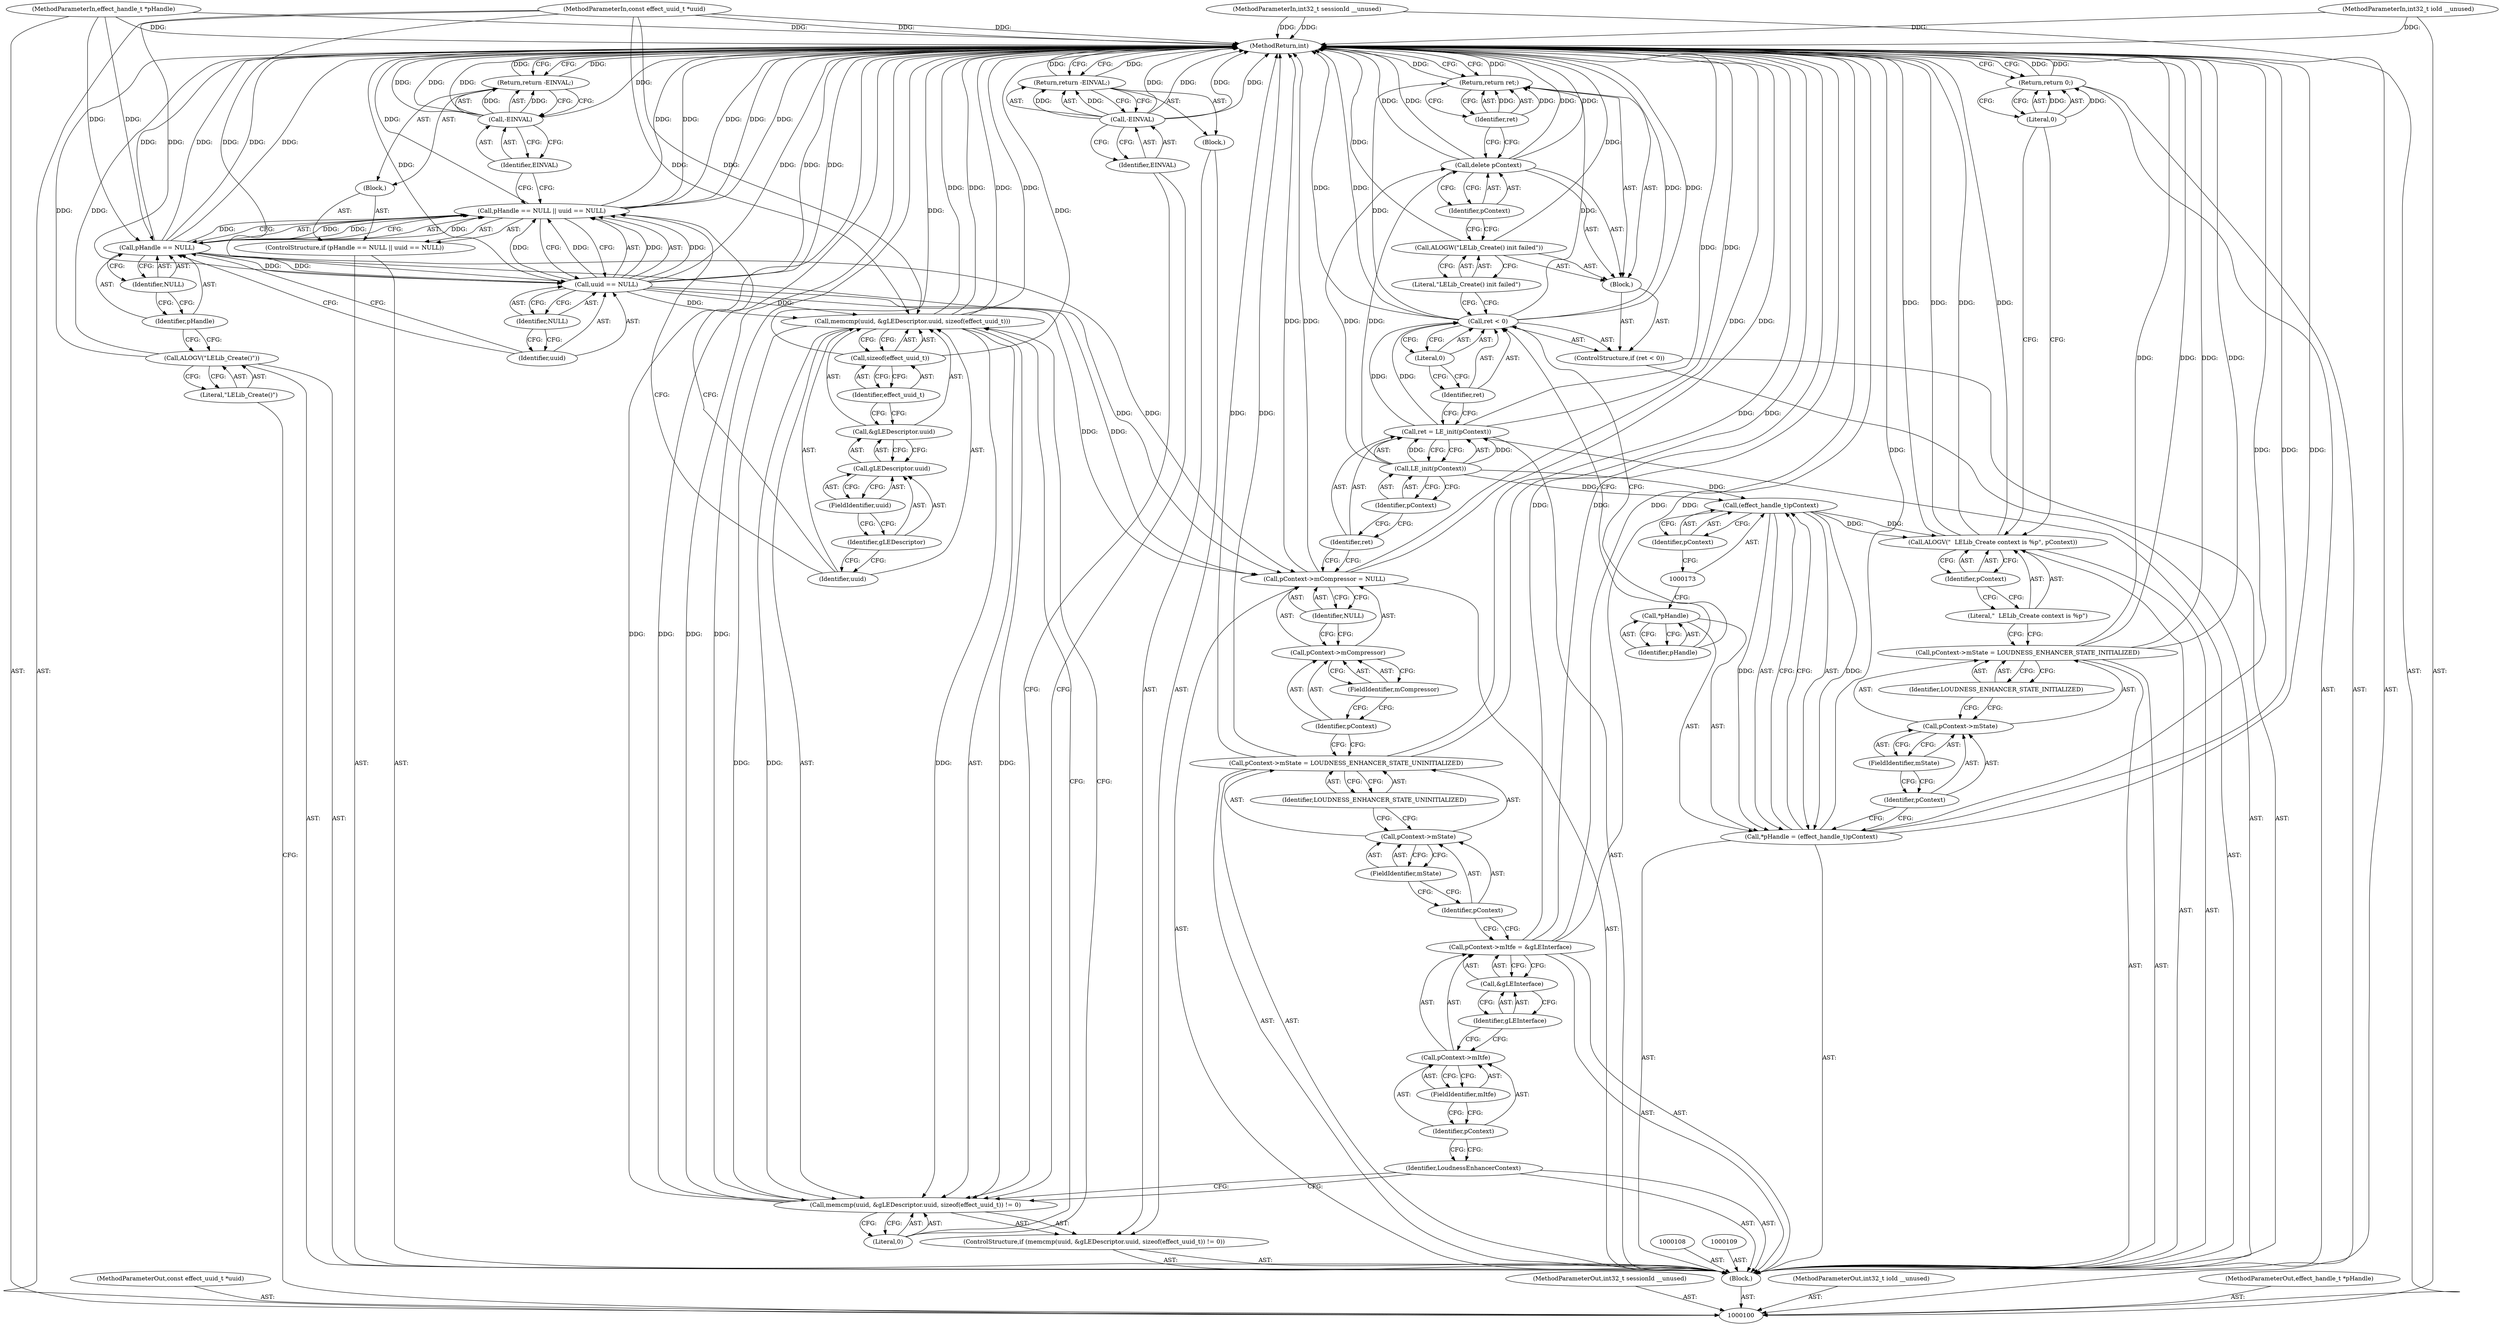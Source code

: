 digraph "0_Android_aeea52da00d210587fb3ed895de3d5f2e0264c88_2" {
"1000185" [label="(MethodReturn,int)"];
"1000101" [label="(MethodParameterIn,const effect_uuid_t *uuid)"];
"1000274" [label="(MethodParameterOut,const effect_uuid_t *uuid)"];
"1000119" [label="(Return,return -EINVAL;)"];
"1000120" [label="(Call,-EINVAL)"];
"1000121" [label="(Identifier,EINVAL)"];
"1000122" [label="(ControlStructure,if (memcmp(uuid, &gLEDescriptor.uuid, sizeof(effect_uuid_t)) != 0))"];
"1000125" [label="(Identifier,uuid)"];
"1000126" [label="(Call,&gLEDescriptor.uuid)"];
"1000127" [label="(Call,gLEDescriptor.uuid)"];
"1000128" [label="(Identifier,gLEDescriptor)"];
"1000129" [label="(FieldIdentifier,uuid)"];
"1000130" [label="(Call,sizeof(effect_uuid_t))"];
"1000131" [label="(Identifier,effect_uuid_t)"];
"1000123" [label="(Call,memcmp(uuid, &gLEDescriptor.uuid, sizeof(effect_uuid_t)) != 0)"];
"1000124" [label="(Call,memcmp(uuid, &gLEDescriptor.uuid, sizeof(effect_uuid_t)))"];
"1000132" [label="(Literal,0)"];
"1000133" [label="(Block,)"];
"1000134" [label="(Return,return -EINVAL;)"];
"1000135" [label="(Call,-EINVAL)"];
"1000136" [label="(Identifier,EINVAL)"];
"1000137" [label="(Identifier,LoudnessEnhancerContext)"];
"1000141" [label="(FieldIdentifier,mItfe)"];
"1000142" [label="(Call,&gLEInterface)"];
"1000143" [label="(Identifier,gLEInterface)"];
"1000138" [label="(Call,pContext->mItfe = &gLEInterface)"];
"1000139" [label="(Call,pContext->mItfe)"];
"1000140" [label="(Identifier,pContext)"];
"1000102" [label="(MethodParameterIn,int32_t sessionId __unused)"];
"1000275" [label="(MethodParameterOut,int32_t sessionId __unused)"];
"1000147" [label="(FieldIdentifier,mState)"];
"1000148" [label="(Identifier,LOUDNESS_ENHANCER_STATE_UNINITIALIZED)"];
"1000144" [label="(Call,pContext->mState = LOUDNESS_ENHANCER_STATE_UNINITIALIZED)"];
"1000145" [label="(Call,pContext->mState)"];
"1000146" [label="(Identifier,pContext)"];
"1000152" [label="(FieldIdentifier,mCompressor)"];
"1000153" [label="(Identifier,NULL)"];
"1000149" [label="(Call,pContext->mCompressor = NULL)"];
"1000150" [label="(Call,pContext->mCompressor)"];
"1000151" [label="(Identifier,pContext)"];
"1000156" [label="(Call,LE_init(pContext))"];
"1000157" [label="(Identifier,pContext)"];
"1000154" [label="(Call,ret = LE_init(pContext))"];
"1000155" [label="(Identifier,ret)"];
"1000158" [label="(ControlStructure,if (ret < 0))"];
"1000161" [label="(Literal,0)"];
"1000162" [label="(Block,)"];
"1000159" [label="(Call,ret < 0)"];
"1000160" [label="(Identifier,ret)"];
"1000164" [label="(Literal,\"LELib_Create() init failed\")"];
"1000163" [label="(Call,ALOGW(\"LELib_Create() init failed\"))"];
"1000165" [label="(Call,delete pContext)"];
"1000166" [label="(Identifier,pContext)"];
"1000167" [label="(Return,return ret;)"];
"1000168" [label="(Identifier,ret)"];
"1000103" [label="(MethodParameterIn,int32_t ioId __unused)"];
"1000276" [label="(MethodParameterOut,int32_t ioId __unused)"];
"1000169" [label="(Call,*pHandle = (effect_handle_t)pContext)"];
"1000170" [label="(Call,*pHandle)"];
"1000172" [label="(Call,(effect_handle_t)pContext)"];
"1000171" [label="(Identifier,pHandle)"];
"1000174" [label="(Identifier,pContext)"];
"1000178" [label="(FieldIdentifier,mState)"];
"1000179" [label="(Identifier,LOUDNESS_ENHANCER_STATE_INITIALIZED)"];
"1000175" [label="(Call,pContext->mState = LOUDNESS_ENHANCER_STATE_INITIALIZED)"];
"1000176" [label="(Call,pContext->mState)"];
"1000177" [label="(Identifier,pContext)"];
"1000181" [label="(Literal,\"  LELib_Create context is %p\")"];
"1000180" [label="(Call,ALOGV(\"  LELib_Create context is %p\", pContext))"];
"1000182" [label="(Identifier,pContext)"];
"1000183" [label="(Return,return 0;)"];
"1000184" [label="(Literal,0)"];
"1000104" [label="(MethodParameterIn,effect_handle_t *pHandle)"];
"1000277" [label="(MethodParameterOut,effect_handle_t *pHandle)"];
"1000105" [label="(Block,)"];
"1000107" [label="(Literal,\"LELib_Create()\")"];
"1000106" [label="(Call,ALOGV(\"LELib_Create()\"))"];
"1000110" [label="(ControlStructure,if (pHandle == NULL || uuid == NULL))"];
"1000114" [label="(Identifier,NULL)"];
"1000115" [label="(Call,uuid == NULL)"];
"1000116" [label="(Identifier,uuid)"];
"1000117" [label="(Identifier,NULL)"];
"1000118" [label="(Block,)"];
"1000111" [label="(Call,pHandle == NULL || uuid == NULL)"];
"1000112" [label="(Call,pHandle == NULL)"];
"1000113" [label="(Identifier,pHandle)"];
"1000185" -> "1000100"  [label="AST: "];
"1000185" -> "1000119"  [label="CFG: "];
"1000185" -> "1000134"  [label="CFG: "];
"1000185" -> "1000167"  [label="CFG: "];
"1000185" -> "1000183"  [label="CFG: "];
"1000134" -> "1000185"  [label="DDG: "];
"1000119" -> "1000185"  [label="DDG: "];
"1000183" -> "1000185"  [label="DDG: "];
"1000124" -> "1000185"  [label="DDG: "];
"1000124" -> "1000185"  [label="DDG: "];
"1000165" -> "1000185"  [label="DDG: "];
"1000165" -> "1000185"  [label="DDG: "];
"1000149" -> "1000185"  [label="DDG: "];
"1000149" -> "1000185"  [label="DDG: "];
"1000163" -> "1000185"  [label="DDG: "];
"1000180" -> "1000185"  [label="DDG: "];
"1000180" -> "1000185"  [label="DDG: "];
"1000159" -> "1000185"  [label="DDG: "];
"1000159" -> "1000185"  [label="DDG: "];
"1000115" -> "1000185"  [label="DDG: "];
"1000115" -> "1000185"  [label="DDG: "];
"1000169" -> "1000185"  [label="DDG: "];
"1000169" -> "1000185"  [label="DDG: "];
"1000138" -> "1000185"  [label="DDG: "];
"1000138" -> "1000185"  [label="DDG: "];
"1000175" -> "1000185"  [label="DDG: "];
"1000175" -> "1000185"  [label="DDG: "];
"1000104" -> "1000185"  [label="DDG: "];
"1000112" -> "1000185"  [label="DDG: "];
"1000112" -> "1000185"  [label="DDG: "];
"1000123" -> "1000185"  [label="DDG: "];
"1000123" -> "1000185"  [label="DDG: "];
"1000103" -> "1000185"  [label="DDG: "];
"1000111" -> "1000185"  [label="DDG: "];
"1000111" -> "1000185"  [label="DDG: "];
"1000111" -> "1000185"  [label="DDG: "];
"1000120" -> "1000185"  [label="DDG: "];
"1000120" -> "1000185"  [label="DDG: "];
"1000144" -> "1000185"  [label="DDG: "];
"1000144" -> "1000185"  [label="DDG: "];
"1000102" -> "1000185"  [label="DDG: "];
"1000135" -> "1000185"  [label="DDG: "];
"1000135" -> "1000185"  [label="DDG: "];
"1000101" -> "1000185"  [label="DDG: "];
"1000154" -> "1000185"  [label="DDG: "];
"1000106" -> "1000185"  [label="DDG: "];
"1000130" -> "1000185"  [label="DDG: "];
"1000167" -> "1000185"  [label="DDG: "];
"1000101" -> "1000100"  [label="AST: "];
"1000101" -> "1000185"  [label="DDG: "];
"1000101" -> "1000115"  [label="DDG: "];
"1000101" -> "1000124"  [label="DDG: "];
"1000274" -> "1000100"  [label="AST: "];
"1000119" -> "1000118"  [label="AST: "];
"1000119" -> "1000120"  [label="CFG: "];
"1000120" -> "1000119"  [label="AST: "];
"1000185" -> "1000119"  [label="CFG: "];
"1000119" -> "1000185"  [label="DDG: "];
"1000120" -> "1000119"  [label="DDG: "];
"1000120" -> "1000119"  [label="AST: "];
"1000120" -> "1000121"  [label="CFG: "];
"1000121" -> "1000120"  [label="AST: "];
"1000119" -> "1000120"  [label="CFG: "];
"1000120" -> "1000185"  [label="DDG: "];
"1000120" -> "1000185"  [label="DDG: "];
"1000120" -> "1000119"  [label="DDG: "];
"1000121" -> "1000120"  [label="AST: "];
"1000121" -> "1000111"  [label="CFG: "];
"1000120" -> "1000121"  [label="CFG: "];
"1000122" -> "1000105"  [label="AST: "];
"1000123" -> "1000122"  [label="AST: "];
"1000133" -> "1000122"  [label="AST: "];
"1000125" -> "1000124"  [label="AST: "];
"1000125" -> "1000111"  [label="CFG: "];
"1000128" -> "1000125"  [label="CFG: "];
"1000126" -> "1000124"  [label="AST: "];
"1000126" -> "1000127"  [label="CFG: "];
"1000127" -> "1000126"  [label="AST: "];
"1000131" -> "1000126"  [label="CFG: "];
"1000127" -> "1000126"  [label="AST: "];
"1000127" -> "1000129"  [label="CFG: "];
"1000128" -> "1000127"  [label="AST: "];
"1000129" -> "1000127"  [label="AST: "];
"1000126" -> "1000127"  [label="CFG: "];
"1000128" -> "1000127"  [label="AST: "];
"1000128" -> "1000125"  [label="CFG: "];
"1000129" -> "1000128"  [label="CFG: "];
"1000129" -> "1000127"  [label="AST: "];
"1000129" -> "1000128"  [label="CFG: "];
"1000127" -> "1000129"  [label="CFG: "];
"1000130" -> "1000124"  [label="AST: "];
"1000130" -> "1000131"  [label="CFG: "];
"1000131" -> "1000130"  [label="AST: "];
"1000124" -> "1000130"  [label="CFG: "];
"1000130" -> "1000185"  [label="DDG: "];
"1000131" -> "1000130"  [label="AST: "];
"1000131" -> "1000126"  [label="CFG: "];
"1000130" -> "1000131"  [label="CFG: "];
"1000123" -> "1000122"  [label="AST: "];
"1000123" -> "1000132"  [label="CFG: "];
"1000124" -> "1000123"  [label="AST: "];
"1000132" -> "1000123"  [label="AST: "];
"1000136" -> "1000123"  [label="CFG: "];
"1000137" -> "1000123"  [label="CFG: "];
"1000123" -> "1000185"  [label="DDG: "];
"1000123" -> "1000185"  [label="DDG: "];
"1000124" -> "1000123"  [label="DDG: "];
"1000124" -> "1000123"  [label="DDG: "];
"1000124" -> "1000123"  [label="AST: "];
"1000124" -> "1000130"  [label="CFG: "];
"1000125" -> "1000124"  [label="AST: "];
"1000126" -> "1000124"  [label="AST: "];
"1000130" -> "1000124"  [label="AST: "];
"1000132" -> "1000124"  [label="CFG: "];
"1000124" -> "1000185"  [label="DDG: "];
"1000124" -> "1000185"  [label="DDG: "];
"1000124" -> "1000123"  [label="DDG: "];
"1000124" -> "1000123"  [label="DDG: "];
"1000115" -> "1000124"  [label="DDG: "];
"1000101" -> "1000124"  [label="DDG: "];
"1000132" -> "1000123"  [label="AST: "];
"1000132" -> "1000124"  [label="CFG: "];
"1000123" -> "1000132"  [label="CFG: "];
"1000133" -> "1000122"  [label="AST: "];
"1000134" -> "1000133"  [label="AST: "];
"1000134" -> "1000133"  [label="AST: "];
"1000134" -> "1000135"  [label="CFG: "];
"1000135" -> "1000134"  [label="AST: "];
"1000185" -> "1000134"  [label="CFG: "];
"1000134" -> "1000185"  [label="DDG: "];
"1000135" -> "1000134"  [label="DDG: "];
"1000135" -> "1000134"  [label="AST: "];
"1000135" -> "1000136"  [label="CFG: "];
"1000136" -> "1000135"  [label="AST: "];
"1000134" -> "1000135"  [label="CFG: "];
"1000135" -> "1000185"  [label="DDG: "];
"1000135" -> "1000185"  [label="DDG: "];
"1000135" -> "1000134"  [label="DDG: "];
"1000136" -> "1000135"  [label="AST: "];
"1000136" -> "1000123"  [label="CFG: "];
"1000135" -> "1000136"  [label="CFG: "];
"1000137" -> "1000105"  [label="AST: "];
"1000137" -> "1000123"  [label="CFG: "];
"1000140" -> "1000137"  [label="CFG: "];
"1000141" -> "1000139"  [label="AST: "];
"1000141" -> "1000140"  [label="CFG: "];
"1000139" -> "1000141"  [label="CFG: "];
"1000142" -> "1000138"  [label="AST: "];
"1000142" -> "1000143"  [label="CFG: "];
"1000143" -> "1000142"  [label="AST: "];
"1000138" -> "1000142"  [label="CFG: "];
"1000143" -> "1000142"  [label="AST: "];
"1000143" -> "1000139"  [label="CFG: "];
"1000142" -> "1000143"  [label="CFG: "];
"1000138" -> "1000105"  [label="AST: "];
"1000138" -> "1000142"  [label="CFG: "];
"1000139" -> "1000138"  [label="AST: "];
"1000142" -> "1000138"  [label="AST: "];
"1000146" -> "1000138"  [label="CFG: "];
"1000138" -> "1000185"  [label="DDG: "];
"1000138" -> "1000185"  [label="DDG: "];
"1000139" -> "1000138"  [label="AST: "];
"1000139" -> "1000141"  [label="CFG: "];
"1000140" -> "1000139"  [label="AST: "];
"1000141" -> "1000139"  [label="AST: "];
"1000143" -> "1000139"  [label="CFG: "];
"1000140" -> "1000139"  [label="AST: "];
"1000140" -> "1000137"  [label="CFG: "];
"1000141" -> "1000140"  [label="CFG: "];
"1000102" -> "1000100"  [label="AST: "];
"1000102" -> "1000185"  [label="DDG: "];
"1000275" -> "1000100"  [label="AST: "];
"1000147" -> "1000145"  [label="AST: "];
"1000147" -> "1000146"  [label="CFG: "];
"1000145" -> "1000147"  [label="CFG: "];
"1000148" -> "1000144"  [label="AST: "];
"1000148" -> "1000145"  [label="CFG: "];
"1000144" -> "1000148"  [label="CFG: "];
"1000144" -> "1000105"  [label="AST: "];
"1000144" -> "1000148"  [label="CFG: "];
"1000145" -> "1000144"  [label="AST: "];
"1000148" -> "1000144"  [label="AST: "];
"1000151" -> "1000144"  [label="CFG: "];
"1000144" -> "1000185"  [label="DDG: "];
"1000144" -> "1000185"  [label="DDG: "];
"1000145" -> "1000144"  [label="AST: "];
"1000145" -> "1000147"  [label="CFG: "];
"1000146" -> "1000145"  [label="AST: "];
"1000147" -> "1000145"  [label="AST: "];
"1000148" -> "1000145"  [label="CFG: "];
"1000146" -> "1000145"  [label="AST: "];
"1000146" -> "1000138"  [label="CFG: "];
"1000147" -> "1000146"  [label="CFG: "];
"1000152" -> "1000150"  [label="AST: "];
"1000152" -> "1000151"  [label="CFG: "];
"1000150" -> "1000152"  [label="CFG: "];
"1000153" -> "1000149"  [label="AST: "];
"1000153" -> "1000150"  [label="CFG: "];
"1000149" -> "1000153"  [label="CFG: "];
"1000149" -> "1000105"  [label="AST: "];
"1000149" -> "1000153"  [label="CFG: "];
"1000150" -> "1000149"  [label="AST: "];
"1000153" -> "1000149"  [label="AST: "];
"1000155" -> "1000149"  [label="CFG: "];
"1000149" -> "1000185"  [label="DDG: "];
"1000149" -> "1000185"  [label="DDG: "];
"1000115" -> "1000149"  [label="DDG: "];
"1000112" -> "1000149"  [label="DDG: "];
"1000150" -> "1000149"  [label="AST: "];
"1000150" -> "1000152"  [label="CFG: "];
"1000151" -> "1000150"  [label="AST: "];
"1000152" -> "1000150"  [label="AST: "];
"1000153" -> "1000150"  [label="CFG: "];
"1000151" -> "1000150"  [label="AST: "];
"1000151" -> "1000144"  [label="CFG: "];
"1000152" -> "1000151"  [label="CFG: "];
"1000156" -> "1000154"  [label="AST: "];
"1000156" -> "1000157"  [label="CFG: "];
"1000157" -> "1000156"  [label="AST: "];
"1000154" -> "1000156"  [label="CFG: "];
"1000156" -> "1000154"  [label="DDG: "];
"1000156" -> "1000165"  [label="DDG: "];
"1000156" -> "1000172"  [label="DDG: "];
"1000157" -> "1000156"  [label="AST: "];
"1000157" -> "1000155"  [label="CFG: "];
"1000156" -> "1000157"  [label="CFG: "];
"1000154" -> "1000105"  [label="AST: "];
"1000154" -> "1000156"  [label="CFG: "];
"1000155" -> "1000154"  [label="AST: "];
"1000156" -> "1000154"  [label="AST: "];
"1000160" -> "1000154"  [label="CFG: "];
"1000154" -> "1000185"  [label="DDG: "];
"1000156" -> "1000154"  [label="DDG: "];
"1000154" -> "1000159"  [label="DDG: "];
"1000155" -> "1000154"  [label="AST: "];
"1000155" -> "1000149"  [label="CFG: "];
"1000157" -> "1000155"  [label="CFG: "];
"1000158" -> "1000105"  [label="AST: "];
"1000159" -> "1000158"  [label="AST: "];
"1000162" -> "1000158"  [label="AST: "];
"1000161" -> "1000159"  [label="AST: "];
"1000161" -> "1000160"  [label="CFG: "];
"1000159" -> "1000161"  [label="CFG: "];
"1000162" -> "1000158"  [label="AST: "];
"1000163" -> "1000162"  [label="AST: "];
"1000165" -> "1000162"  [label="AST: "];
"1000167" -> "1000162"  [label="AST: "];
"1000159" -> "1000158"  [label="AST: "];
"1000159" -> "1000161"  [label="CFG: "];
"1000160" -> "1000159"  [label="AST: "];
"1000161" -> "1000159"  [label="AST: "];
"1000164" -> "1000159"  [label="CFG: "];
"1000171" -> "1000159"  [label="CFG: "];
"1000159" -> "1000185"  [label="DDG: "];
"1000159" -> "1000185"  [label="DDG: "];
"1000154" -> "1000159"  [label="DDG: "];
"1000159" -> "1000167"  [label="DDG: "];
"1000160" -> "1000159"  [label="AST: "];
"1000160" -> "1000154"  [label="CFG: "];
"1000161" -> "1000160"  [label="CFG: "];
"1000164" -> "1000163"  [label="AST: "];
"1000164" -> "1000159"  [label="CFG: "];
"1000163" -> "1000164"  [label="CFG: "];
"1000163" -> "1000162"  [label="AST: "];
"1000163" -> "1000164"  [label="CFG: "];
"1000164" -> "1000163"  [label="AST: "];
"1000166" -> "1000163"  [label="CFG: "];
"1000163" -> "1000185"  [label="DDG: "];
"1000165" -> "1000162"  [label="AST: "];
"1000165" -> "1000166"  [label="CFG: "];
"1000166" -> "1000165"  [label="AST: "];
"1000168" -> "1000165"  [label="CFG: "];
"1000165" -> "1000185"  [label="DDG: "];
"1000165" -> "1000185"  [label="DDG: "];
"1000156" -> "1000165"  [label="DDG: "];
"1000166" -> "1000165"  [label="AST: "];
"1000166" -> "1000163"  [label="CFG: "];
"1000165" -> "1000166"  [label="CFG: "];
"1000167" -> "1000162"  [label="AST: "];
"1000167" -> "1000168"  [label="CFG: "];
"1000168" -> "1000167"  [label="AST: "];
"1000185" -> "1000167"  [label="CFG: "];
"1000167" -> "1000185"  [label="DDG: "];
"1000168" -> "1000167"  [label="DDG: "];
"1000159" -> "1000167"  [label="DDG: "];
"1000168" -> "1000167"  [label="AST: "];
"1000168" -> "1000165"  [label="CFG: "];
"1000167" -> "1000168"  [label="CFG: "];
"1000168" -> "1000167"  [label="DDG: "];
"1000103" -> "1000100"  [label="AST: "];
"1000103" -> "1000185"  [label="DDG: "];
"1000276" -> "1000100"  [label="AST: "];
"1000169" -> "1000105"  [label="AST: "];
"1000169" -> "1000172"  [label="CFG: "];
"1000170" -> "1000169"  [label="AST: "];
"1000172" -> "1000169"  [label="AST: "];
"1000177" -> "1000169"  [label="CFG: "];
"1000169" -> "1000185"  [label="DDG: "];
"1000169" -> "1000185"  [label="DDG: "];
"1000172" -> "1000169"  [label="DDG: "];
"1000170" -> "1000169"  [label="AST: "];
"1000170" -> "1000171"  [label="CFG: "];
"1000171" -> "1000170"  [label="AST: "];
"1000173" -> "1000170"  [label="CFG: "];
"1000172" -> "1000169"  [label="AST: "];
"1000172" -> "1000174"  [label="CFG: "];
"1000173" -> "1000172"  [label="AST: "];
"1000174" -> "1000172"  [label="AST: "];
"1000169" -> "1000172"  [label="CFG: "];
"1000172" -> "1000169"  [label="DDG: "];
"1000156" -> "1000172"  [label="DDG: "];
"1000172" -> "1000180"  [label="DDG: "];
"1000171" -> "1000170"  [label="AST: "];
"1000171" -> "1000159"  [label="CFG: "];
"1000170" -> "1000171"  [label="CFG: "];
"1000174" -> "1000172"  [label="AST: "];
"1000174" -> "1000173"  [label="CFG: "];
"1000172" -> "1000174"  [label="CFG: "];
"1000178" -> "1000176"  [label="AST: "];
"1000178" -> "1000177"  [label="CFG: "];
"1000176" -> "1000178"  [label="CFG: "];
"1000179" -> "1000175"  [label="AST: "];
"1000179" -> "1000176"  [label="CFG: "];
"1000175" -> "1000179"  [label="CFG: "];
"1000175" -> "1000105"  [label="AST: "];
"1000175" -> "1000179"  [label="CFG: "];
"1000176" -> "1000175"  [label="AST: "];
"1000179" -> "1000175"  [label="AST: "];
"1000181" -> "1000175"  [label="CFG: "];
"1000175" -> "1000185"  [label="DDG: "];
"1000175" -> "1000185"  [label="DDG: "];
"1000176" -> "1000175"  [label="AST: "];
"1000176" -> "1000178"  [label="CFG: "];
"1000177" -> "1000176"  [label="AST: "];
"1000178" -> "1000176"  [label="AST: "];
"1000179" -> "1000176"  [label="CFG: "];
"1000177" -> "1000176"  [label="AST: "];
"1000177" -> "1000169"  [label="CFG: "];
"1000178" -> "1000177"  [label="CFG: "];
"1000181" -> "1000180"  [label="AST: "];
"1000181" -> "1000175"  [label="CFG: "];
"1000182" -> "1000181"  [label="CFG: "];
"1000180" -> "1000105"  [label="AST: "];
"1000180" -> "1000182"  [label="CFG: "];
"1000181" -> "1000180"  [label="AST: "];
"1000182" -> "1000180"  [label="AST: "];
"1000184" -> "1000180"  [label="CFG: "];
"1000180" -> "1000185"  [label="DDG: "];
"1000180" -> "1000185"  [label="DDG: "];
"1000172" -> "1000180"  [label="DDG: "];
"1000182" -> "1000180"  [label="AST: "];
"1000182" -> "1000181"  [label="CFG: "];
"1000180" -> "1000182"  [label="CFG: "];
"1000183" -> "1000105"  [label="AST: "];
"1000183" -> "1000184"  [label="CFG: "];
"1000184" -> "1000183"  [label="AST: "];
"1000185" -> "1000183"  [label="CFG: "];
"1000183" -> "1000185"  [label="DDG: "];
"1000184" -> "1000183"  [label="DDG: "];
"1000184" -> "1000183"  [label="AST: "];
"1000184" -> "1000180"  [label="CFG: "];
"1000183" -> "1000184"  [label="CFG: "];
"1000184" -> "1000183"  [label="DDG: "];
"1000104" -> "1000100"  [label="AST: "];
"1000104" -> "1000185"  [label="DDG: "];
"1000104" -> "1000112"  [label="DDG: "];
"1000277" -> "1000100"  [label="AST: "];
"1000105" -> "1000100"  [label="AST: "];
"1000106" -> "1000105"  [label="AST: "];
"1000108" -> "1000105"  [label="AST: "];
"1000109" -> "1000105"  [label="AST: "];
"1000110" -> "1000105"  [label="AST: "];
"1000122" -> "1000105"  [label="AST: "];
"1000137" -> "1000105"  [label="AST: "];
"1000138" -> "1000105"  [label="AST: "];
"1000144" -> "1000105"  [label="AST: "];
"1000149" -> "1000105"  [label="AST: "];
"1000154" -> "1000105"  [label="AST: "];
"1000158" -> "1000105"  [label="AST: "];
"1000169" -> "1000105"  [label="AST: "];
"1000175" -> "1000105"  [label="AST: "];
"1000180" -> "1000105"  [label="AST: "];
"1000183" -> "1000105"  [label="AST: "];
"1000107" -> "1000106"  [label="AST: "];
"1000107" -> "1000100"  [label="CFG: "];
"1000106" -> "1000107"  [label="CFG: "];
"1000106" -> "1000105"  [label="AST: "];
"1000106" -> "1000107"  [label="CFG: "];
"1000107" -> "1000106"  [label="AST: "];
"1000113" -> "1000106"  [label="CFG: "];
"1000106" -> "1000185"  [label="DDG: "];
"1000110" -> "1000105"  [label="AST: "];
"1000111" -> "1000110"  [label="AST: "];
"1000118" -> "1000110"  [label="AST: "];
"1000114" -> "1000112"  [label="AST: "];
"1000114" -> "1000113"  [label="CFG: "];
"1000112" -> "1000114"  [label="CFG: "];
"1000115" -> "1000111"  [label="AST: "];
"1000115" -> "1000117"  [label="CFG: "];
"1000116" -> "1000115"  [label="AST: "];
"1000117" -> "1000115"  [label="AST: "];
"1000111" -> "1000115"  [label="CFG: "];
"1000115" -> "1000185"  [label="DDG: "];
"1000115" -> "1000185"  [label="DDG: "];
"1000115" -> "1000111"  [label="DDG: "];
"1000115" -> "1000111"  [label="DDG: "];
"1000101" -> "1000115"  [label="DDG: "];
"1000112" -> "1000115"  [label="DDG: "];
"1000115" -> "1000124"  [label="DDG: "];
"1000115" -> "1000149"  [label="DDG: "];
"1000116" -> "1000115"  [label="AST: "];
"1000116" -> "1000112"  [label="CFG: "];
"1000117" -> "1000116"  [label="CFG: "];
"1000117" -> "1000115"  [label="AST: "];
"1000117" -> "1000116"  [label="CFG: "];
"1000115" -> "1000117"  [label="CFG: "];
"1000118" -> "1000110"  [label="AST: "];
"1000119" -> "1000118"  [label="AST: "];
"1000111" -> "1000110"  [label="AST: "];
"1000111" -> "1000112"  [label="CFG: "];
"1000111" -> "1000115"  [label="CFG: "];
"1000112" -> "1000111"  [label="AST: "];
"1000115" -> "1000111"  [label="AST: "];
"1000121" -> "1000111"  [label="CFG: "];
"1000125" -> "1000111"  [label="CFG: "];
"1000111" -> "1000185"  [label="DDG: "];
"1000111" -> "1000185"  [label="DDG: "];
"1000111" -> "1000185"  [label="DDG: "];
"1000112" -> "1000111"  [label="DDG: "];
"1000112" -> "1000111"  [label="DDG: "];
"1000115" -> "1000111"  [label="DDG: "];
"1000115" -> "1000111"  [label="DDG: "];
"1000112" -> "1000111"  [label="AST: "];
"1000112" -> "1000114"  [label="CFG: "];
"1000113" -> "1000112"  [label="AST: "];
"1000114" -> "1000112"  [label="AST: "];
"1000116" -> "1000112"  [label="CFG: "];
"1000111" -> "1000112"  [label="CFG: "];
"1000112" -> "1000185"  [label="DDG: "];
"1000112" -> "1000185"  [label="DDG: "];
"1000112" -> "1000111"  [label="DDG: "];
"1000112" -> "1000111"  [label="DDG: "];
"1000104" -> "1000112"  [label="DDG: "];
"1000112" -> "1000115"  [label="DDG: "];
"1000112" -> "1000149"  [label="DDG: "];
"1000113" -> "1000112"  [label="AST: "];
"1000113" -> "1000106"  [label="CFG: "];
"1000114" -> "1000113"  [label="CFG: "];
}
